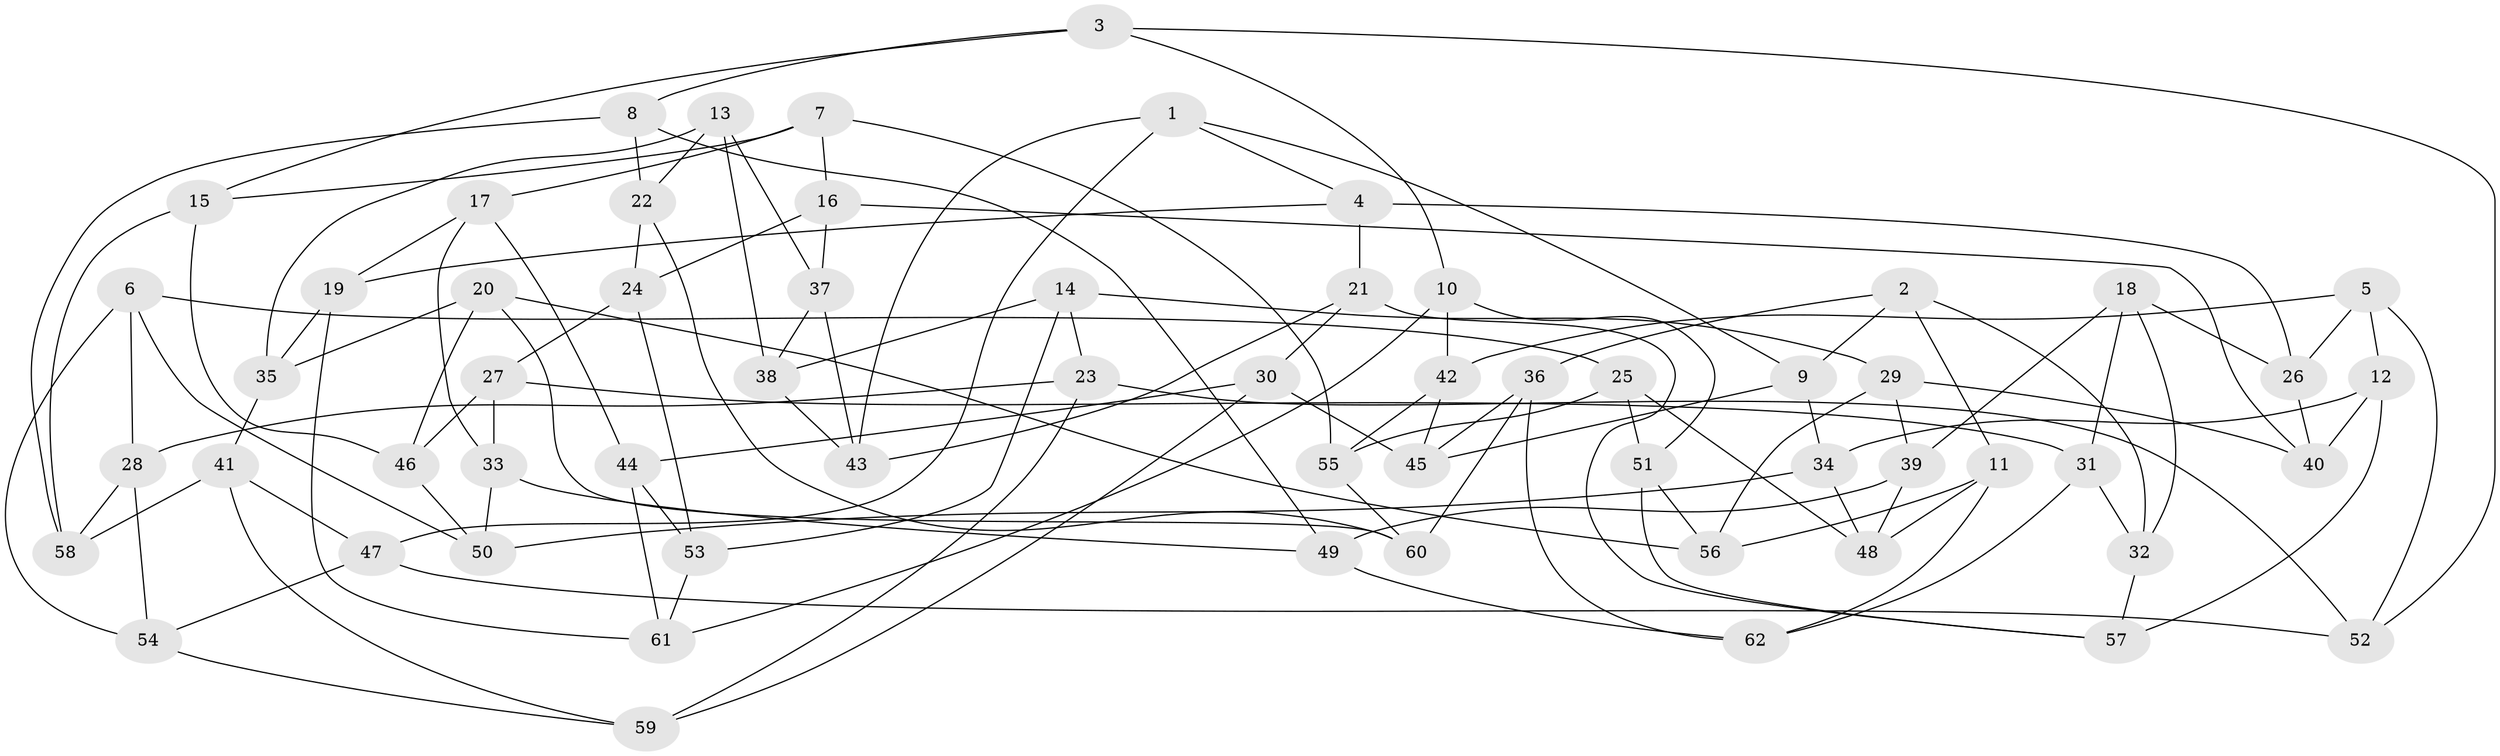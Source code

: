 // coarse degree distribution, {6: 0.6285714285714286, 4: 0.2571428571428571, 5: 0.11428571428571428}
// Generated by graph-tools (version 1.1) at 2025/42/03/06/25 10:42:17]
// undirected, 62 vertices, 124 edges
graph export_dot {
graph [start="1"]
  node [color=gray90,style=filled];
  1;
  2;
  3;
  4;
  5;
  6;
  7;
  8;
  9;
  10;
  11;
  12;
  13;
  14;
  15;
  16;
  17;
  18;
  19;
  20;
  21;
  22;
  23;
  24;
  25;
  26;
  27;
  28;
  29;
  30;
  31;
  32;
  33;
  34;
  35;
  36;
  37;
  38;
  39;
  40;
  41;
  42;
  43;
  44;
  45;
  46;
  47;
  48;
  49;
  50;
  51;
  52;
  53;
  54;
  55;
  56;
  57;
  58;
  59;
  60;
  61;
  62;
  1 -- 47;
  1 -- 43;
  1 -- 4;
  1 -- 9;
  2 -- 32;
  2 -- 36;
  2 -- 11;
  2 -- 9;
  3 -- 8;
  3 -- 15;
  3 -- 52;
  3 -- 10;
  4 -- 21;
  4 -- 19;
  4 -- 26;
  5 -- 42;
  5 -- 12;
  5 -- 52;
  5 -- 26;
  6 -- 28;
  6 -- 54;
  6 -- 50;
  6 -- 25;
  7 -- 55;
  7 -- 17;
  7 -- 16;
  7 -- 15;
  8 -- 49;
  8 -- 22;
  8 -- 58;
  9 -- 45;
  9 -- 34;
  10 -- 61;
  10 -- 51;
  10 -- 42;
  11 -- 56;
  11 -- 62;
  11 -- 48;
  12 -- 57;
  12 -- 40;
  12 -- 34;
  13 -- 38;
  13 -- 22;
  13 -- 37;
  13 -- 35;
  14 -- 53;
  14 -- 23;
  14 -- 38;
  14 -- 29;
  15 -- 58;
  15 -- 46;
  16 -- 37;
  16 -- 40;
  16 -- 24;
  17 -- 33;
  17 -- 44;
  17 -- 19;
  18 -- 39;
  18 -- 31;
  18 -- 32;
  18 -- 26;
  19 -- 35;
  19 -- 61;
  20 -- 56;
  20 -- 46;
  20 -- 60;
  20 -- 35;
  21 -- 43;
  21 -- 57;
  21 -- 30;
  22 -- 60;
  22 -- 24;
  23 -- 52;
  23 -- 28;
  23 -- 59;
  24 -- 53;
  24 -- 27;
  25 -- 48;
  25 -- 55;
  25 -- 51;
  26 -- 40;
  27 -- 33;
  27 -- 46;
  27 -- 31;
  28 -- 54;
  28 -- 58;
  29 -- 56;
  29 -- 40;
  29 -- 39;
  30 -- 59;
  30 -- 44;
  30 -- 45;
  31 -- 32;
  31 -- 62;
  32 -- 57;
  33 -- 49;
  33 -- 50;
  34 -- 50;
  34 -- 48;
  35 -- 41;
  36 -- 60;
  36 -- 62;
  36 -- 45;
  37 -- 38;
  37 -- 43;
  38 -- 43;
  39 -- 49;
  39 -- 48;
  41 -- 59;
  41 -- 47;
  41 -- 58;
  42 -- 55;
  42 -- 45;
  44 -- 53;
  44 -- 61;
  46 -- 50;
  47 -- 54;
  47 -- 52;
  49 -- 62;
  51 -- 57;
  51 -- 56;
  53 -- 61;
  54 -- 59;
  55 -- 60;
}
